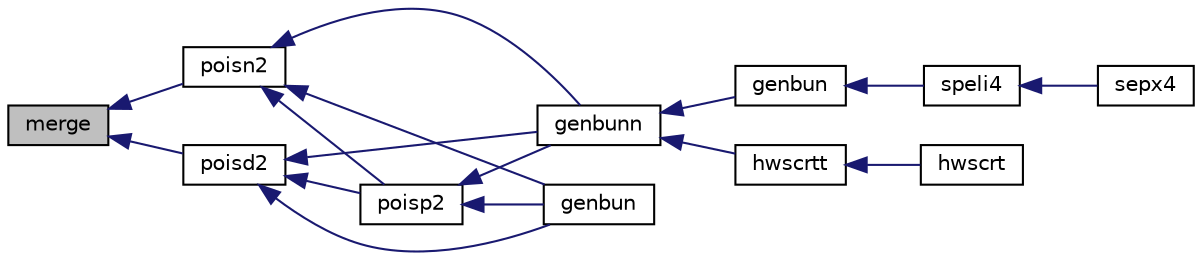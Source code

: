 digraph "merge"
{
  edge [fontname="Helvetica",fontsize="10",labelfontname="Helvetica",labelfontsize="10"];
  node [fontname="Helvetica",fontsize="10",shape=record];
  rankdir="LR";
  Node1 [label="merge",height=0.2,width=0.4,color="black", fillcolor="grey75", style="filled", fontcolor="black"];
  Node1 -> Node2 [dir="back",color="midnightblue",fontsize="10",style="solid"];
  Node2 [label="poisd2",height=0.2,width=0.4,color="black", fillcolor="white", style="filled",URL="$genbun_8f.html#a0764fedadc183c9ff523c436a98a570c"];
  Node2 -> Node3 [dir="back",color="midnightblue",fontsize="10",style="solid"];
  Node3 [label="genbunn",height=0.2,width=0.4,color="black", fillcolor="white", style="filled",URL="$genbun_8f.html#a84efdaa64a5ea5a70e43a16b743279e9"];
  Node3 -> Node4 [dir="back",color="midnightblue",fontsize="10",style="solid"];
  Node4 [label="genbun",height=0.2,width=0.4,color="black", fillcolor="white", style="filled",URL="$genbun_8f.html#a3d194cbf4bd93aac8206ca4df3068ee9"];
  Node4 -> Node5 [dir="back",color="midnightblue",fontsize="10",style="solid"];
  Node5 [label="speli4",height=0.2,width=0.4,color="black", fillcolor="white", style="filled",URL="$poisson_8f.html#a5dc2044995a8b7eba5b7d6e919f893e1"];
  Node5 -> Node6 [dir="back",color="midnightblue",fontsize="10",style="solid"];
  Node6 [label="sepx4",height=0.2,width=0.4,color="black", fillcolor="white", style="filled",URL="$poisson_8f.html#a3bae4b2dbb12aa9ef1982c25a75b4dad"];
  Node3 -> Node7 [dir="back",color="midnightblue",fontsize="10",style="solid"];
  Node7 [label="hwscrtt",height=0.2,width=0.4,color="black", fillcolor="white", style="filled",URL="$hwscrt_8f.html#a4326581b64dbb81606edbc02efaef54f"];
  Node7 -> Node8 [dir="back",color="midnightblue",fontsize="10",style="solid"];
  Node8 [label="hwscrt",height=0.2,width=0.4,color="black", fillcolor="white", style="filled",URL="$hwscrt_8f.html#a56abb5c96afe821e6901842afb8ca482"];
  Node2 -> Node9 [dir="back",color="midnightblue",fontsize="10",style="solid"];
  Node9 [label="poisp2",height=0.2,width=0.4,color="black", fillcolor="white", style="filled",URL="$genbun_8f.html#aaa1fe08ecf01ed90ae4a2c1cf5be95ce"];
  Node9 -> Node3 [dir="back",color="midnightblue",fontsize="10",style="solid"];
  Node9 -> Node10 [dir="back",color="midnightblue",fontsize="10",style="solid"];
  Node10 [label="genbun",height=0.2,width=0.4,color="black", fillcolor="white", style="filled",URL="$poisson_8f.html#ad1505c36f22eafeef816abf4e9e81554"];
  Node2 -> Node10 [dir="back",color="midnightblue",fontsize="10",style="solid"];
  Node1 -> Node11 [dir="back",color="midnightblue",fontsize="10",style="solid"];
  Node11 [label="poisn2",height=0.2,width=0.4,color="black", fillcolor="white", style="filled",URL="$genbun_8f.html#a1a3286c2c2ed3988f551533a53fd6940"];
  Node11 -> Node3 [dir="back",color="midnightblue",fontsize="10",style="solid"];
  Node11 -> Node9 [dir="back",color="midnightblue",fontsize="10",style="solid"];
  Node11 -> Node10 [dir="back",color="midnightblue",fontsize="10",style="solid"];
}
